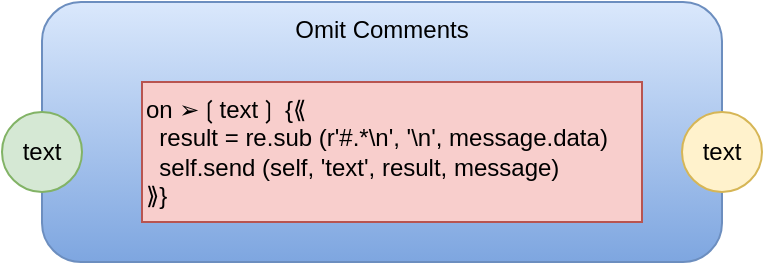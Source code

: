 <mxfile version="14.6.13" type="device"><diagram id="dXh9AA9ZtXydtoAvIT0D" name="Page-1"><mxGraphModel dx="474" dy="774" grid="1" gridSize="10" guides="1" tooltips="1" connect="1" arrows="1" fold="1" page="1" pageScale="1" pageWidth="1100" pageHeight="850" math="0" shadow="0"><root><mxCell id="0"/><mxCell id="1" parent="0"/><mxCell id="bi4MoQ-R-5O3iLfB0A1L-1" value="Omit Comments" style="rounded=1;whiteSpace=wrap;html=1;horizontal=1;verticalAlign=top;strokeColor=#6c8ebf;fillColor=#dae8fc;gradientColor=#7ea6e0;" vertex="1" parent="1"><mxGeometry x="200" y="80" width="340" height="130" as="geometry"/></mxCell><mxCell id="bi4MoQ-R-5O3iLfB0A1L-2" value="text" style="ellipse;whiteSpace=wrap;html=1;aspect=fixed;fillColor=#d5e8d4;strokeColor=#82b366;" vertex="1" parent="1"><mxGeometry x="180" y="135" width="40" height="40" as="geometry"/></mxCell><mxCell id="bi4MoQ-R-5O3iLfB0A1L-3" value="text" style="ellipse;whiteSpace=wrap;html=1;aspect=fixed;fillColor=#fff2cc;strokeColor=#d6b656;" vertex="1" parent="1"><mxGeometry x="520" y="135" width="40" height="40" as="geometry"/></mxCell><mxCell id="bi4MoQ-R-5O3iLfB0A1L-6" value="&lt;div&gt;&lt;div&gt;&lt;div&gt;&lt;div&gt;&lt;span&gt;on ➢❲text❳ {⟪&lt;/span&gt;&lt;br&gt;&lt;/div&gt;&lt;/div&gt;&lt;/div&gt;&lt;/div&gt;&lt;div&gt;&lt;div&gt;&lt;div&gt;&amp;nbsp; result = re.sub (r'#.*\n', '\n', message.data)&lt;/div&gt;&lt;div&gt;&amp;nbsp; self.send (self, 'text', result, message)&lt;/div&gt;&lt;/div&gt;&lt;div&gt;&lt;/div&gt;&lt;div&gt;⟫}&lt;/div&gt;&lt;/div&gt;" style="rounded=0;whiteSpace=wrap;html=1;align=left;verticalAlign=top;fillColor=#f8cecc;strokeColor=#b85450;" vertex="1" parent="1"><mxGeometry x="250" y="120" width="250" height="70" as="geometry"/></mxCell></root></mxGraphModel></diagram></mxfile>